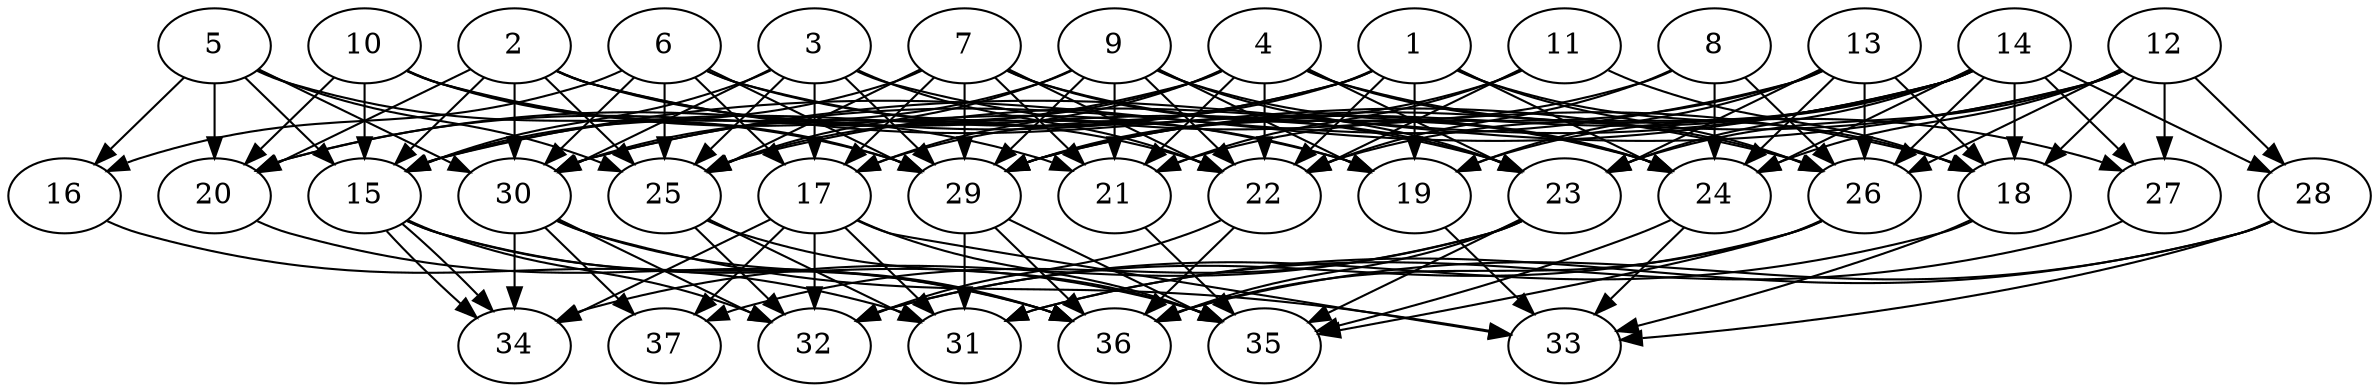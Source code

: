 // DAG (tier=3-complex, mode=data, n=37, ccr=0.547, fat=0.771, density=0.664, regular=0.284, jump=0.234, mindata=4194304, maxdata=33554432)
// DAG automatically generated by daggen at Sun Aug 24 16:33:35 2025
// /home/ermia/Project/Environments/daggen/bin/daggen --dot --ccr 0.547 --fat 0.771 --regular 0.284 --density 0.664 --jump 0.234 --mindata 4194304 --maxdata 33554432 -n 37 
digraph G {
  1 [size="9614473864436690944", alpha="0.00", expect_size="4807236932218345472"]
  1 -> 15 [size ="3500250111148032"]
  1 -> 17 [size ="3500250111148032"]
  1 -> 18 [size ="3500250111148032"]
  1 -> 19 [size ="3500250111148032"]
  1 -> 20 [size ="3500250111148032"]
  1 -> 22 [size ="3500250111148032"]
  1 -> 24 [size ="3500250111148032"]
  1 -> 26 [size ="3500250111148032"]
  2 [size="6034846273582439", alpha="0.09", expect_size="3017423136791219"]
  2 -> 15 [size ="457004325797888"]
  2 -> 20 [size ="457004325797888"]
  2 -> 22 [size ="457004325797888"]
  2 -> 23 [size ="457004325797888"]
  2 -> 25 [size ="457004325797888"]
  2 -> 26 [size ="457004325797888"]
  2 -> 30 [size ="457004325797888"]
  3 [size="2331616507615888896", alpha="0.14", expect_size="1165808253807944448"]
  3 -> 15 [size ="959693799292928"]
  3 -> 17 [size ="959693799292928"]
  3 -> 18 [size ="959693799292928"]
  3 -> 22 [size ="959693799292928"]
  3 -> 25 [size ="959693799292928"]
  3 -> 29 [size ="959693799292928"]
  3 -> 30 [size ="959693799292928"]
  4 [size="2214517695000687872", alpha="0.00", expect_size="1107258847500343936"]
  4 -> 17 [size ="2049310929715200"]
  4 -> 20 [size ="2049310929715200"]
  4 -> 21 [size ="2049310929715200"]
  4 -> 22 [size ="2049310929715200"]
  4 -> 23 [size ="2049310929715200"]
  4 -> 25 [size ="2049310929715200"]
  4 -> 26 [size ="2049310929715200"]
  4 -> 27 [size ="2049310929715200"]
  5 [size="65523342113074640", alpha="0.02", expect_size="32761671056537320"]
  5 -> 15 [size ="6064215060119552"]
  5 -> 16 [size ="6064215060119552"]
  5 -> 20 [size ="6064215060119552"]
  5 -> 25 [size ="6064215060119552"]
  5 -> 29 [size ="6064215060119552"]
  5 -> 30 [size ="6064215060119552"]
  6 [size="32711409504645841682432", alpha="0.14", expect_size="16355704752322920841216"]
  6 -> 16 [size ="8182565533908992"]
  6 -> 17 [size ="8182565533908992"]
  6 -> 19 [size ="8182565533908992"]
  6 -> 24 [size ="8182565533908992"]
  6 -> 25 [size ="8182565533908992"]
  6 -> 29 [size ="8182565533908992"]
  6 -> 30 [size ="8182565533908992"]
  7 [size="25548012251879279951872", alpha="0.03", expect_size="12774006125939639975936"]
  7 -> 15 [size ="6939498147479552"]
  7 -> 17 [size ="6939498147479552"]
  7 -> 21 [size ="6939498147479552"]
  7 -> 22 [size ="6939498147479552"]
  7 -> 23 [size ="6939498147479552"]
  7 -> 24 [size ="6939498147479552"]
  7 -> 25 [size ="6939498147479552"]
  7 -> 29 [size ="6939498147479552"]
  8 [size="10017059412336455680", alpha="0.05", expect_size="5008529706168227840"]
  8 -> 22 [size ="4692730793951232"]
  8 -> 24 [size ="4692730793951232"]
  8 -> 26 [size ="4692730793951232"]
  8 -> 29 [size ="4692730793951232"]
  9 [size="4529045322770249216", alpha="0.12", expect_size="2264522661385124608"]
  9 -> 19 [size ="2847769886720000"]
  9 -> 21 [size ="2847769886720000"]
  9 -> 22 [size ="2847769886720000"]
  9 -> 23 [size ="2847769886720000"]
  9 -> 24 [size ="2847769886720000"]
  9 -> 25 [size ="2847769886720000"]
  9 -> 29 [size ="2847769886720000"]
  9 -> 30 [size ="2847769886720000"]
  10 [size="9317911343027261440", alpha="0.15", expect_size="4658955671513630720"]
  10 -> 15 [size ="3193040587980800"]
  10 -> 19 [size ="3193040587980800"]
  10 -> 20 [size ="3193040587980800"]
  10 -> 21 [size ="3193040587980800"]
  10 -> 29 [size ="3193040587980800"]
  11 [size="9969541156456601600", alpha="0.02", expect_size="4984770578228300800"]
  11 -> 18 [size ="5089665631649792"]
  11 -> 21 [size ="5089665631649792"]
  11 -> 22 [size ="5089665631649792"]
  11 -> 29 [size ="5089665631649792"]
  12 [size="6995214886471805952", alpha="0.12", expect_size="3497607443235902976"]
  12 -> 18 [size ="6509664237780992"]
  12 -> 23 [size ="6509664237780992"]
  12 -> 24 [size ="6509664237780992"]
  12 -> 26 [size ="6509664237780992"]
  12 -> 27 [size ="6509664237780992"]
  12 -> 28 [size ="6509664237780992"]
  12 -> 29 [size ="6509664237780992"]
  12 -> 30 [size ="6509664237780992"]
  13 [size="24589310891205428", alpha="0.05", expect_size="12294655445602714"]
  13 -> 18 [size ="1319753264136192"]
  13 -> 19 [size ="1319753264136192"]
  13 -> 21 [size ="1319753264136192"]
  13 -> 23 [size ="1319753264136192"]
  13 -> 24 [size ="1319753264136192"]
  13 -> 26 [size ="1319753264136192"]
  13 -> 30 [size ="1319753264136192"]
  14 [size="160762012089974784000", alpha="0.18", expect_size="80381006044987392000"]
  14 -> 15 [size ="236526030028800"]
  14 -> 18 [size ="236526030028800"]
  14 -> 19 [size ="236526030028800"]
  14 -> 22 [size ="236526030028800"]
  14 -> 23 [size ="236526030028800"]
  14 -> 24 [size ="236526030028800"]
  14 -> 25 [size ="236526030028800"]
  14 -> 26 [size ="236526030028800"]
  14 -> 27 [size ="236526030028800"]
  14 -> 28 [size ="236526030028800"]
  14 -> 29 [size ="236526030028800"]
  15 [size="1673399974469058953216", alpha="0.19", expect_size="836699987234529476608"]
  15 -> 32 [size ="1127603700236288"]
  15 -> 34 [size ="1127603700236288"]
  15 -> 34 [size ="1127603700236288"]
  15 -> 35 [size ="1127603700236288"]
  15 -> 36 [size ="1127603700236288"]
  16 [size="14074104133000099790848", alpha="0.04", expect_size="7037052066500049895424"]
  16 -> 31 [size ="4663412441219072"]
  17 [size="4806491171986075648", alpha="0.01", expect_size="2403245585993037824"]
  17 -> 31 [size ="2974339511091200"]
  17 -> 32 [size ="2974339511091200"]
  17 -> 33 [size ="2974339511091200"]
  17 -> 34 [size ="2974339511091200"]
  17 -> 35 [size ="2974339511091200"]
  17 -> 37 [size ="2974339511091200"]
  18 [size="3718918440723939328000", alpha="0.02", expect_size="1859459220361969664000"]
  18 -> 32 [size ="1920294138675200"]
  18 -> 33 [size ="1920294138675200"]
  19 [size="2383593310171522560", alpha="0.05", expect_size="1191796655085761280"]
  19 -> 33 [size ="2075353707184128"]
  20 [size="7709596160119392960512", alpha="0.16", expect_size="3854798080059696480256"]
  20 -> 36 [size ="3122082728640512"]
  21 [size="6723879614903638016", alpha="0.12", expect_size="3361939807451819008"]
  21 -> 35 [size ="3311964205875200"]
  22 [size="241336696361050400", alpha="0.17", expect_size="120668348180525200"]
  22 -> 32 [size ="3786198430515200"]
  22 -> 36 [size ="3786198430515200"]
  23 [size="387663373492154752", alpha="0.14", expect_size="193831686746077376"]
  23 -> 34 [size ="232445777543168"]
  23 -> 35 [size ="232445777543168"]
  23 -> 36 [size ="232445777543168"]
  23 -> 37 [size ="232445777543168"]
  24 [size="238217180521914848", alpha="0.02", expect_size="119108590260957424"]
  24 -> 33 [size ="3726908244099072"]
  24 -> 35 [size ="3726908244099072"]
  25 [size="5323850381974403284992", alpha="0.17", expect_size="2661925190987201642496"]
  25 -> 31 [size ="2439161453740032"]
  25 -> 32 [size ="2439161453740032"]
  25 -> 35 [size ="2439161453740032"]
  26 [size="196066068762032096", alpha="0.19", expect_size="98033034381016048"]
  26 -> 32 [size ="3126291804979200"]
  26 -> 35 [size ="3126291804979200"]
  26 -> 36 [size ="3126291804979200"]
  27 [size="896135953510147968", alpha="0.16", expect_size="448067976755073984"]
  27 -> 31 [size ="1133251691282432"]
  28 [size="7298710664898798419968", alpha="0.01", expect_size="3649355332449399209984"]
  28 -> 31 [size ="3010145017659392"]
  28 -> 33 [size ="3010145017659392"]
  28 -> 36 [size ="3010145017659392"]
  29 [size="9371063993473259520", alpha="0.05", expect_size="4685531996736629760"]
  29 -> 31 [size ="4145422742323200"]
  29 -> 35 [size ="4145422742323200"]
  29 -> 36 [size ="4145422742323200"]
  30 [size="3815065168680164864", alpha="0.14", expect_size="1907532584340082432"]
  30 -> 32 [size ="4650762688790528"]
  30 -> 33 [size ="4650762688790528"]
  30 -> 34 [size ="4650762688790528"]
  30 -> 36 [size ="4650762688790528"]
  30 -> 37 [size ="4650762688790528"]
  31 [size="270208864067602080", alpha="0.05", expect_size="135104432033801040"]
  32 [size="9906146122958632960", alpha="0.07", expect_size="4953073061479316480"]
  33 [size="8009121763232380", alpha="0.11", expect_size="4004560881616190"]
  34 [size="43289155159330608", alpha="0.15", expect_size="21644577579665304"]
  35 [size="2591934511160101888", alpha="0.16", expect_size="1295967255580050944"]
  36 [size="4389930421455533056", alpha="0.07", expect_size="2194965210727766528"]
  37 [size="262219159638850368", alpha="0.11", expect_size="131109579819425184"]
}